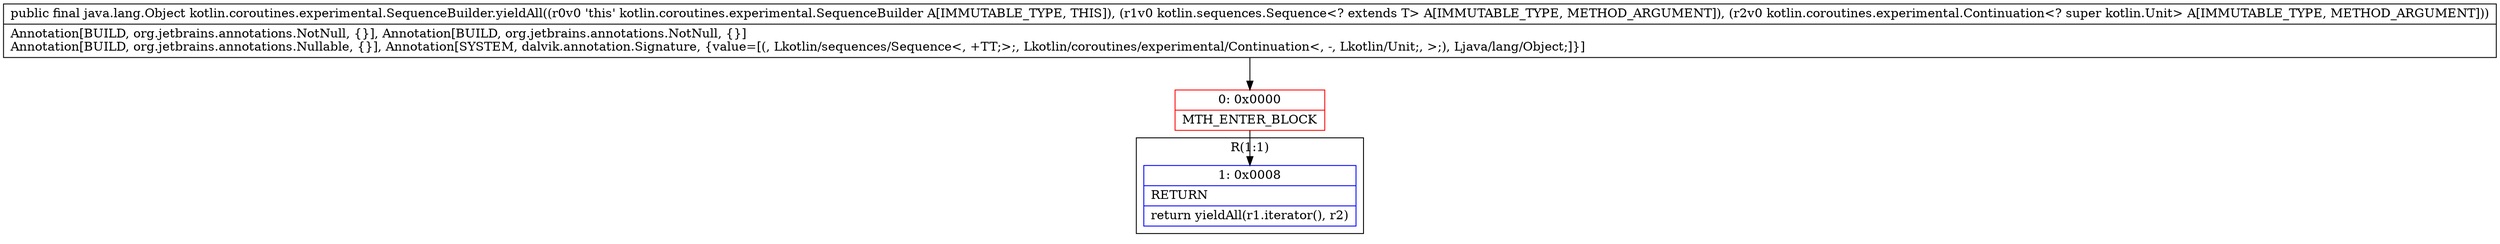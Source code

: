 digraph "CFG forkotlin.coroutines.experimental.SequenceBuilder.yieldAll(Lkotlin\/sequences\/Sequence;Lkotlin\/coroutines\/experimental\/Continuation;)Ljava\/lang\/Object;" {
subgraph cluster_Region_1226612703 {
label = "R(1:1)";
node [shape=record,color=blue];
Node_1 [shape=record,label="{1\:\ 0x0008|RETURN\l|return yieldAll(r1.iterator(), r2)\l}"];
}
Node_0 [shape=record,color=red,label="{0\:\ 0x0000|MTH_ENTER_BLOCK\l}"];
MethodNode[shape=record,label="{public final java.lang.Object kotlin.coroutines.experimental.SequenceBuilder.yieldAll((r0v0 'this' kotlin.coroutines.experimental.SequenceBuilder A[IMMUTABLE_TYPE, THIS]), (r1v0 kotlin.sequences.Sequence\<? extends T\> A[IMMUTABLE_TYPE, METHOD_ARGUMENT]), (r2v0 kotlin.coroutines.experimental.Continuation\<? super kotlin.Unit\> A[IMMUTABLE_TYPE, METHOD_ARGUMENT]))  | Annotation[BUILD, org.jetbrains.annotations.NotNull, \{\}], Annotation[BUILD, org.jetbrains.annotations.NotNull, \{\}]\lAnnotation[BUILD, org.jetbrains.annotations.Nullable, \{\}], Annotation[SYSTEM, dalvik.annotation.Signature, \{value=[(, Lkotlin\/sequences\/Sequence\<, +TT;\>;, Lkotlin\/coroutines\/experimental\/Continuation\<, \-, Lkotlin\/Unit;, \>;), Ljava\/lang\/Object;]\}]\l}"];
MethodNode -> Node_0;
Node_0 -> Node_1;
}

